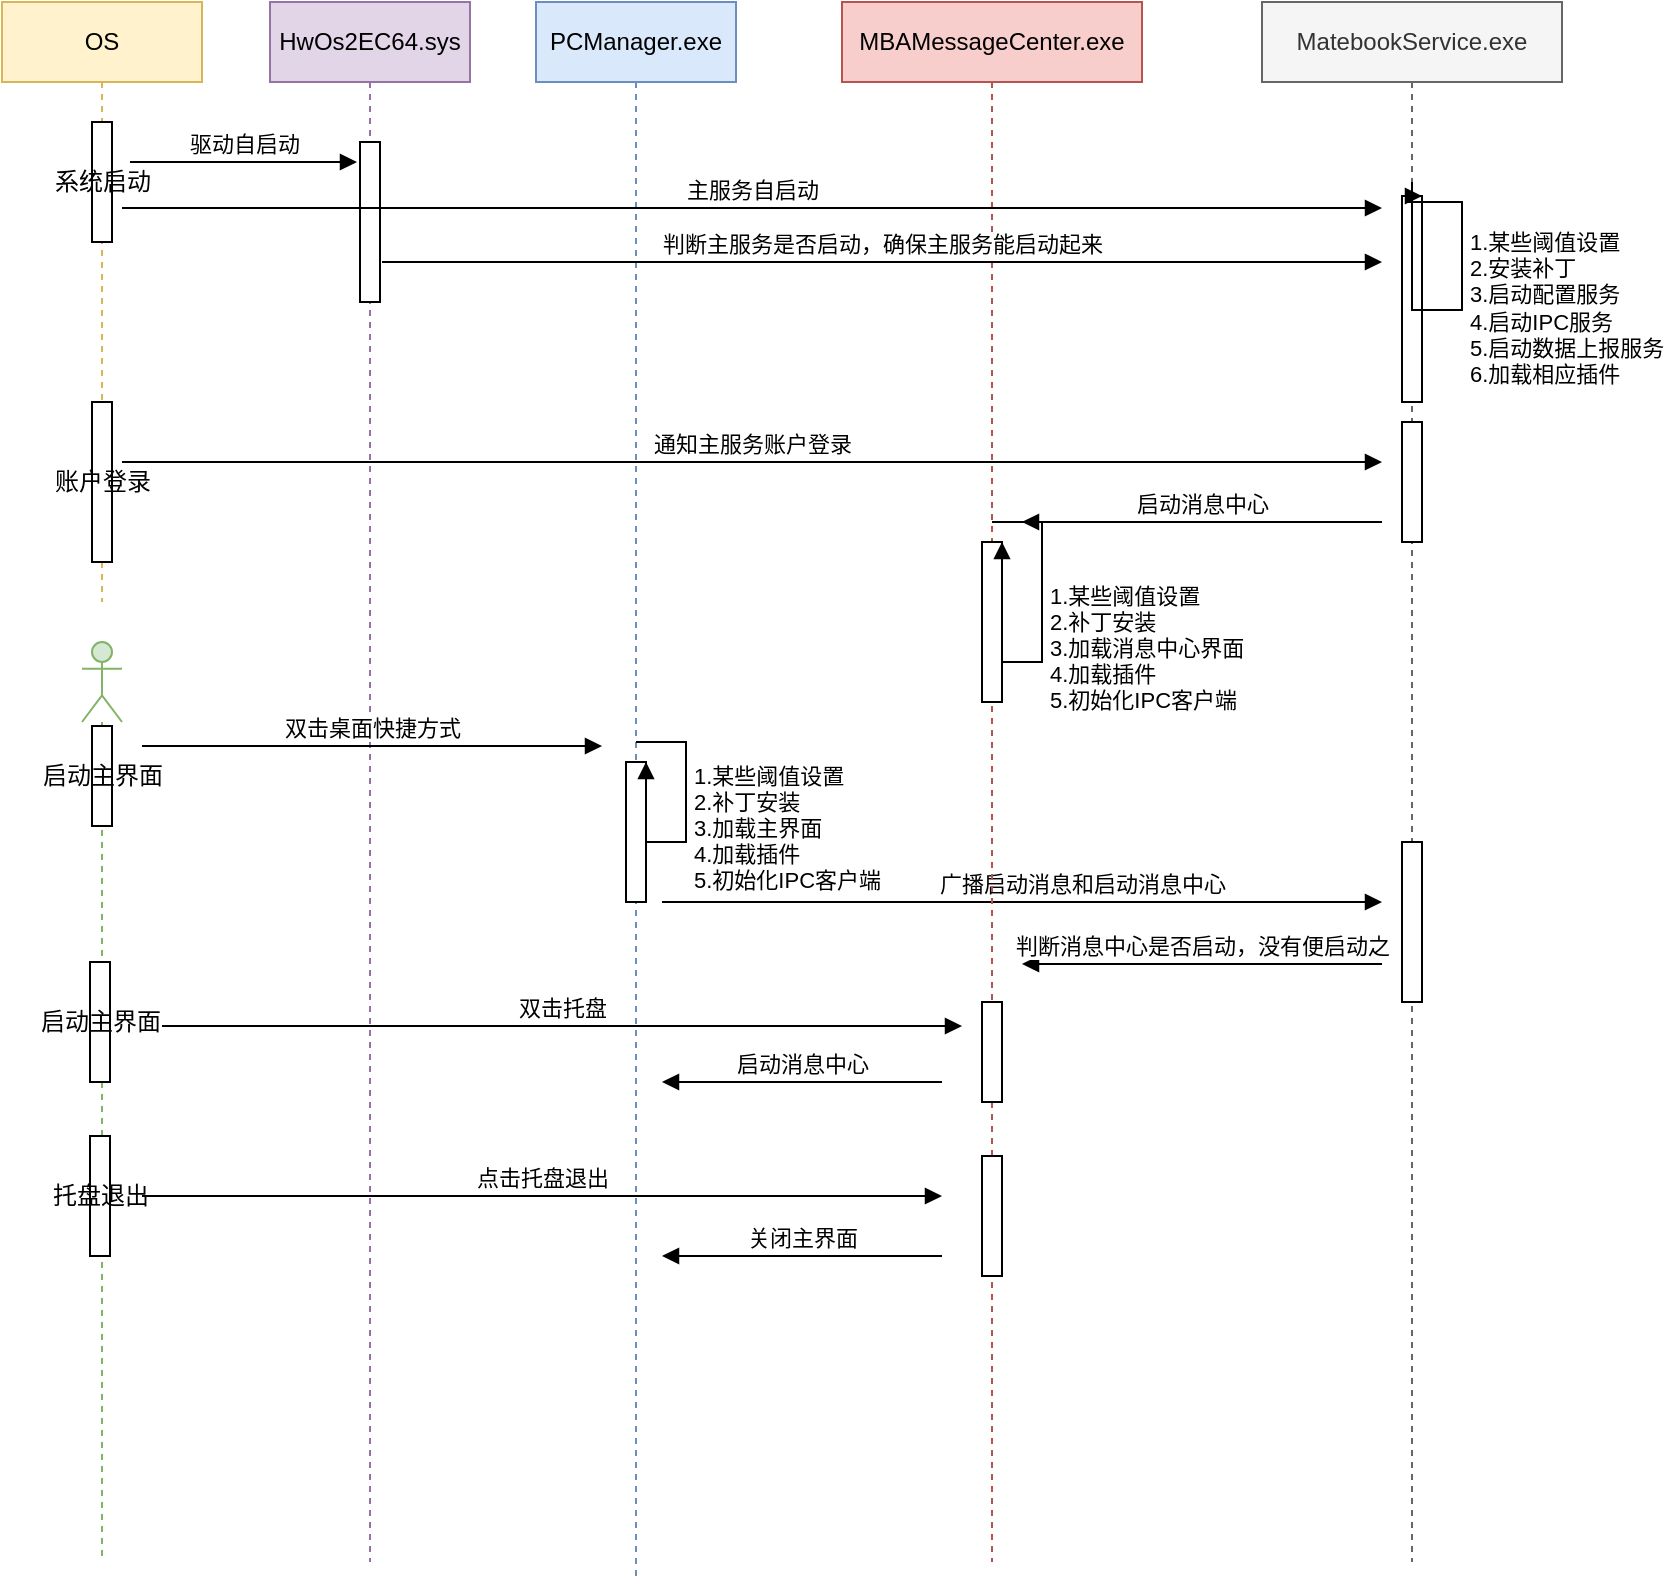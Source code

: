 <mxfile version="10.6.3" type="github"><diagram id="UoNkCSHQdF6gVyokUQBP" name="Page-1"><mxGraphModel dx="1474" dy="1001" grid="1" gridSize="10" guides="1" tooltips="1" connect="1" arrows="1" fold="1" page="1" pageScale="1" pageWidth="850" pageHeight="1100" math="0" shadow="0"><root><mxCell id="0"/><mxCell id="1" parent="0"/><mxCell id="_oWepyfA0zdDYWJtZNKZ-1" value="" style="shape=umlLifeline;participant=umlActor;perimeter=lifelinePerimeter;whiteSpace=wrap;html=1;container=1;collapsible=0;recursiveResize=0;verticalAlign=top;spacingTop=36;labelBackgroundColor=#ffffff;outlineConnect=0;fillColor=#d5e8d4;strokeColor=#82b366;" vertex="1" parent="1"><mxGeometry x="70" y="420" width="20" height="460" as="geometry"/></mxCell><mxCell id="_oWepyfA0zdDYWJtZNKZ-29" value="启动主界面" style="html=1;points=[];perimeter=orthogonalPerimeter;" vertex="1" parent="_oWepyfA0zdDYWJtZNKZ-1"><mxGeometry x="5" y="42" width="10" height="50" as="geometry"/></mxCell><mxCell id="_oWepyfA0zdDYWJtZNKZ-38" value="托盘退出" style="html=1;points=[];perimeter=orthogonalPerimeter;" vertex="1" parent="_oWepyfA0zdDYWJtZNKZ-1"><mxGeometry x="4" y="247" width="10" height="60" as="geometry"/></mxCell><mxCell id="_oWepyfA0zdDYWJtZNKZ-42" value="启动主界面" style="html=1;points=[];perimeter=orthogonalPerimeter;" vertex="1" parent="_oWepyfA0zdDYWJtZNKZ-1"><mxGeometry x="4" y="160" width="10" height="60" as="geometry"/></mxCell><mxCell id="_oWepyfA0zdDYWJtZNKZ-2" value="PCManager.exe" style="shape=umlLifeline;perimeter=lifelinePerimeter;whiteSpace=wrap;html=1;container=1;collapsible=0;recursiveResize=0;outlineConnect=0;fillColor=#dae8fc;strokeColor=#6c8ebf;" vertex="1" parent="1"><mxGeometry x="297" y="100" width="100" height="790" as="geometry"/></mxCell><mxCell id="_oWepyfA0zdDYWJtZNKZ-31" value="" style="html=1;points=[];perimeter=orthogonalPerimeter;" vertex="1" parent="_oWepyfA0zdDYWJtZNKZ-2"><mxGeometry x="45" y="380" width="10" height="70" as="geometry"/></mxCell><mxCell id="_oWepyfA0zdDYWJtZNKZ-32" value="1.某些阈值设置&lt;br&gt;2.补丁安装&lt;br&gt;3.加载主界面&lt;br&gt;4.加载插件&lt;br&gt;5.初始化IPC客户端&lt;br&gt;" style="edgeStyle=orthogonalEdgeStyle;html=1;align=left;spacingLeft=2;endArrow=block;rounded=0;entryX=1;entryY=0;" edge="1" target="_oWepyfA0zdDYWJtZNKZ-31" parent="_oWepyfA0zdDYWJtZNKZ-2"><mxGeometry relative="1" as="geometry"><mxPoint x="50" y="370" as="sourcePoint"/><Array as="points"><mxPoint x="75" y="370"/><mxPoint x="75" y="420"/><mxPoint x="55" y="420"/></Array></mxGeometry></mxCell><mxCell id="_oWepyfA0zdDYWJtZNKZ-33" value="广播启动消息和启动消息中心" style="html=1;verticalAlign=bottom;endArrow=block;" edge="1" parent="_oWepyfA0zdDYWJtZNKZ-2"><mxGeometry x="0.167" width="80" relative="1" as="geometry"><mxPoint x="63" y="450" as="sourcePoint"/><mxPoint x="423" y="450" as="targetPoint"/><mxPoint as="offset"/></mxGeometry></mxCell><mxCell id="_oWepyfA0zdDYWJtZNKZ-4" value="MBAMessageCenter.exe" style="shape=umlLifeline;perimeter=lifelinePerimeter;whiteSpace=wrap;html=1;container=1;collapsible=0;recursiveResize=0;outlineConnect=0;fillColor=#f8cecc;strokeColor=#b85450;" vertex="1" parent="1"><mxGeometry x="450" y="100" width="150" height="780" as="geometry"/></mxCell><mxCell id="_oWepyfA0zdDYWJtZNKZ-34" value="" style="html=1;points=[];perimeter=orthogonalPerimeter;" vertex="1" parent="_oWepyfA0zdDYWJtZNKZ-4"><mxGeometry x="70" y="270" width="10" height="80" as="geometry"/></mxCell><mxCell id="_oWepyfA0zdDYWJtZNKZ-35" value="1.某些阈值设置&lt;br&gt;2.补丁安装&lt;br&gt;3.加载消息中心界面&lt;br&gt;4.加载插件&lt;br&gt;5.初始化IPC客户端&lt;br&gt;" style="edgeStyle=orthogonalEdgeStyle;html=1;align=left;spacingLeft=2;endArrow=block;rounded=0;entryX=1;entryY=0;" edge="1" target="_oWepyfA0zdDYWJtZNKZ-34" parent="_oWepyfA0zdDYWJtZNKZ-4"><mxGeometry relative="1" as="geometry"><mxPoint x="75" y="260" as="sourcePoint"/><Array as="points"><mxPoint x="100" y="260"/><mxPoint x="100" y="330"/><mxPoint x="80" y="330"/></Array></mxGeometry></mxCell><mxCell id="_oWepyfA0zdDYWJtZNKZ-40" value="" style="html=1;points=[];perimeter=orthogonalPerimeter;" vertex="1" parent="_oWepyfA0zdDYWJtZNKZ-4"><mxGeometry x="70" y="577" width="10" height="60" as="geometry"/></mxCell><mxCell id="_oWepyfA0zdDYWJtZNKZ-44" value="" style="html=1;points=[];perimeter=orthogonalPerimeter;" vertex="1" parent="_oWepyfA0zdDYWJtZNKZ-4"><mxGeometry x="70" y="500" width="10" height="50" as="geometry"/></mxCell><mxCell id="_oWepyfA0zdDYWJtZNKZ-5" value="MatebookService.exe" style="shape=umlLifeline;perimeter=lifelinePerimeter;whiteSpace=wrap;html=1;container=1;collapsible=0;recursiveResize=0;outlineConnect=0;fillColor=#f5f5f5;strokeColor=#666666;fontColor=#333333;" vertex="1" parent="1"><mxGeometry x="660" y="100" width="150" height="780" as="geometry"/></mxCell><mxCell id="_oWepyfA0zdDYWJtZNKZ-20" value="" style="html=1;points=[];perimeter=orthogonalPerimeter;" vertex="1" parent="_oWepyfA0zdDYWJtZNKZ-5"><mxGeometry x="70" y="97" width="10" height="103" as="geometry"/></mxCell><mxCell id="_oWepyfA0zdDYWJtZNKZ-21" value="1.某些阈值设置&lt;br&gt;2.安装补丁&lt;br&gt;3.启动配置服务&lt;br&gt;4.启动IPC服务&lt;br&gt;5.启动数据上报服务&lt;br&gt;6.加载相应插件&lt;br&gt;" style="edgeStyle=orthogonalEdgeStyle;html=1;align=left;spacingLeft=2;endArrow=block;rounded=0;entryX=1;entryY=0;" edge="1" target="_oWepyfA0zdDYWJtZNKZ-20" parent="_oWepyfA0zdDYWJtZNKZ-5"><mxGeometry relative="1" as="geometry"><mxPoint x="75" y="90" as="sourcePoint"/><Array as="points"><mxPoint x="75" y="154"/><mxPoint x="100" y="154"/><mxPoint x="100" y="100"/><mxPoint x="73" y="100"/></Array></mxGeometry></mxCell><mxCell id="_oWepyfA0zdDYWJtZNKZ-26" value="" style="html=1;points=[];perimeter=orthogonalPerimeter;" vertex="1" parent="_oWepyfA0zdDYWJtZNKZ-5"><mxGeometry x="70" y="210" width="10" height="60" as="geometry"/></mxCell><mxCell id="_oWepyfA0zdDYWJtZNKZ-36" value="" style="html=1;points=[];perimeter=orthogonalPerimeter;" vertex="1" parent="_oWepyfA0zdDYWJtZNKZ-5"><mxGeometry x="70" y="420" width="10" height="80" as="geometry"/></mxCell><mxCell id="_oWepyfA0zdDYWJtZNKZ-8" value="OS" style="shape=umlLifeline;perimeter=lifelinePerimeter;whiteSpace=wrap;html=1;container=1;collapsible=0;recursiveResize=0;outlineConnect=0;fillColor=#fff2cc;strokeColor=#d6b656;" vertex="1" parent="1"><mxGeometry x="30" y="100" width="100" height="300" as="geometry"/></mxCell><mxCell id="_oWepyfA0zdDYWJtZNKZ-15" value="驱动自启动" style="html=1;verticalAlign=bottom;endArrow=block;" edge="1" parent="_oWepyfA0zdDYWJtZNKZ-8"><mxGeometry width="80" relative="1" as="geometry"><mxPoint x="64" y="80" as="sourcePoint"/><mxPoint x="177.5" y="80" as="targetPoint"/></mxGeometry></mxCell><mxCell id="_oWepyfA0zdDYWJtZNKZ-23" value="系统启动" style="html=1;points=[];perimeter=orthogonalPerimeter;" vertex="1" parent="_oWepyfA0zdDYWJtZNKZ-8"><mxGeometry x="45" y="60" width="10" height="60" as="geometry"/></mxCell><mxCell id="_oWepyfA0zdDYWJtZNKZ-24" value="账户登录" style="html=1;points=[];perimeter=orthogonalPerimeter;" vertex="1" parent="_oWepyfA0zdDYWJtZNKZ-8"><mxGeometry x="45" y="200" width="10" height="80" as="geometry"/></mxCell><mxCell id="_oWepyfA0zdDYWJtZNKZ-25" value="通知主服务账户登录" style="html=1;verticalAlign=bottom;endArrow=block;" edge="1" parent="_oWepyfA0zdDYWJtZNKZ-8"><mxGeometry width="80" relative="1" as="geometry"><mxPoint x="60" y="230" as="sourcePoint"/><mxPoint x="690" y="230" as="targetPoint"/></mxGeometry></mxCell><mxCell id="_oWepyfA0zdDYWJtZNKZ-12" value="HwOs2EC64.sys" style="shape=umlLifeline;perimeter=lifelinePerimeter;whiteSpace=wrap;html=1;container=1;collapsible=0;recursiveResize=0;outlineConnect=0;fillColor=#e1d5e7;strokeColor=#9673a6;" vertex="1" parent="1"><mxGeometry x="164" y="100" width="100" height="780" as="geometry"/></mxCell><mxCell id="_oWepyfA0zdDYWJtZNKZ-16" value="判断主服务是否启动，确保主服务能启动起来" style="html=1;verticalAlign=bottom;endArrow=block;" edge="1" parent="_oWepyfA0zdDYWJtZNKZ-12"><mxGeometry width="80" relative="1" as="geometry"><mxPoint x="56" y="130" as="sourcePoint"/><mxPoint x="556" y="130" as="targetPoint"/></mxGeometry></mxCell><mxCell id="_oWepyfA0zdDYWJtZNKZ-17" value="" style="html=1;points=[];perimeter=orthogonalPerimeter;" vertex="1" parent="_oWepyfA0zdDYWJtZNKZ-12"><mxGeometry x="45" y="70" width="10" height="80" as="geometry"/></mxCell><mxCell id="_oWepyfA0zdDYWJtZNKZ-13" value="主服务自启动" style="html=1;verticalAlign=bottom;endArrow=block;" edge="1" parent="1"><mxGeometry width="80" relative="1" as="geometry"><mxPoint x="90" y="203" as="sourcePoint"/><mxPoint x="720" y="203" as="targetPoint"/></mxGeometry></mxCell><mxCell id="_oWepyfA0zdDYWJtZNKZ-27" value="启动消息中心" style="html=1;verticalAlign=bottom;endArrow=block;" edge="1" parent="1"><mxGeometry width="80" relative="1" as="geometry"><mxPoint x="720" y="360" as="sourcePoint"/><mxPoint x="540" y="360" as="targetPoint"/></mxGeometry></mxCell><mxCell id="_oWepyfA0zdDYWJtZNKZ-28" value="双击桌面快捷方式" style="html=1;verticalAlign=bottom;endArrow=block;" edge="1" parent="1"><mxGeometry width="80" relative="1" as="geometry"><mxPoint x="100" y="472" as="sourcePoint"/><mxPoint x="330" y="472" as="targetPoint"/></mxGeometry></mxCell><mxCell id="_oWepyfA0zdDYWJtZNKZ-37" value="判断消息中心是否启动，没有便启动之" style="html=1;verticalAlign=bottom;endArrow=block;" edge="1" parent="1"><mxGeometry width="80" relative="1" as="geometry"><mxPoint x="720" y="581" as="sourcePoint"/><mxPoint x="540" y="581" as="targetPoint"/><Array as="points"><mxPoint x="630" y="581"/></Array><mxPoint as="offset"/></mxGeometry></mxCell><mxCell id="_oWepyfA0zdDYWJtZNKZ-39" value="点击托盘退出" style="html=1;verticalAlign=bottom;endArrow=block;" edge="1" parent="1"><mxGeometry width="80" relative="1" as="geometry"><mxPoint x="100" y="697" as="sourcePoint"/><mxPoint x="500" y="697" as="targetPoint"/></mxGeometry></mxCell><mxCell id="_oWepyfA0zdDYWJtZNKZ-41" value="关闭主界面" style="html=1;verticalAlign=bottom;endArrow=block;" edge="1" parent="1"><mxGeometry width="80" relative="1" as="geometry"><mxPoint x="500" y="727" as="sourcePoint"/><mxPoint x="360" y="727" as="targetPoint"/></mxGeometry></mxCell><mxCell id="_oWepyfA0zdDYWJtZNKZ-43" value="双击托盘" style="html=1;verticalAlign=bottom;endArrow=block;" edge="1" parent="1"><mxGeometry width="80" relative="1" as="geometry"><mxPoint x="110" y="612" as="sourcePoint"/><mxPoint x="510" y="612" as="targetPoint"/></mxGeometry></mxCell><mxCell id="_oWepyfA0zdDYWJtZNKZ-45" value="启动消息中心" style="html=1;verticalAlign=bottom;endArrow=block;" edge="1" parent="1"><mxGeometry width="80" relative="1" as="geometry"><mxPoint x="500" y="640" as="sourcePoint"/><mxPoint x="360" y="640" as="targetPoint"/></mxGeometry></mxCell></root></mxGraphModel></diagram></mxfile>